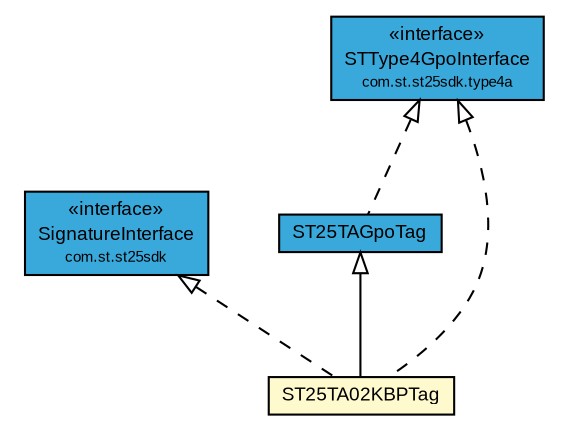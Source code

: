 #!/usr/local/bin/dot
#
# Class diagram 
# Generated by UMLGraph version R5_7_2-3-gee82a7 (http://www.umlgraph.org/)
#

digraph G {
	edge [fontname="arial",fontsize=10,labelfontname="arial",labelfontsize=10];
	node [fontname="arial",fontsize=10,shape=plaintext];
	nodesep=0.25;
	ranksep=0.5;
	// com.st.st25sdk.SignatureInterface
	c34682 [label=<<table title="com.st.st25sdk.SignatureInterface" border="0" cellborder="1" cellspacing="0" cellpadding="2" port="p" bgcolor="#39a9dc" href="../../SignatureInterface.html">
		<tr><td><table border="0" cellspacing="0" cellpadding="1">
<tr><td align="center" balign="center"> &#171;interface&#187; </td></tr>
<tr><td align="center" balign="center"> SignatureInterface </td></tr>
<tr><td align="center" balign="center"><font point-size="7.0"> com.st.st25sdk </font></td></tr>
		</table></td></tr>
		</table>>, URL="../../SignatureInterface.html", fontname="arial", fontcolor="black", fontsize=9.0];
	// com.st.st25sdk.type4a.STType4GpoInterface
	c34799 [label=<<table title="com.st.st25sdk.type4a.STType4GpoInterface" border="0" cellborder="1" cellspacing="0" cellpadding="2" port="p" bgcolor="#39a9dc" href="../STType4GpoInterface.html">
		<tr><td><table border="0" cellspacing="0" cellpadding="1">
<tr><td align="center" balign="center"> &#171;interface&#187; </td></tr>
<tr><td align="center" balign="center"> STType4GpoInterface </td></tr>
<tr><td align="center" balign="center"><font point-size="7.0"> com.st.st25sdk.type4a </font></td></tr>
		</table></td></tr>
		</table>>, URL="../STType4GpoInterface.html", fontname="arial", fontcolor="black", fontsize=9.0];
	// com.st.st25sdk.type4a.st25ta.ST25TAGpoTag
	c34820 [label=<<table title="com.st.st25sdk.type4a.st25ta.ST25TAGpoTag" border="0" cellborder="1" cellspacing="0" cellpadding="2" port="p" bgcolor="#39a9dc" href="./ST25TAGpoTag.html">
		<tr><td><table border="0" cellspacing="0" cellpadding="1">
<tr><td align="center" balign="center"> ST25TAGpoTag </td></tr>
		</table></td></tr>
		</table>>, URL="./ST25TAGpoTag.html", fontname="arial", fontcolor="black", fontsize=9.0];
	// com.st.st25sdk.type4a.st25ta.ST25TA02KBPTag
	c34827 [label=<<table title="com.st.st25sdk.type4a.st25ta.ST25TA02KBPTag" border="0" cellborder="1" cellspacing="0" cellpadding="2" port="p" bgcolor="lemonChiffon" href="./ST25TA02KBPTag.html">
		<tr><td><table border="0" cellspacing="0" cellpadding="1">
<tr><td align="center" balign="center"> ST25TA02KBPTag </td></tr>
		</table></td></tr>
		</table>>, URL="./ST25TA02KBPTag.html", fontname="arial", fontcolor="black", fontsize=9.0];
	//com.st.st25sdk.type4a.st25ta.ST25TAGpoTag implements com.st.st25sdk.type4a.STType4GpoInterface
	c34799:p -> c34820:p [dir=back,arrowtail=empty,style=dashed];
	//com.st.st25sdk.type4a.st25ta.ST25TA02KBPTag extends com.st.st25sdk.type4a.st25ta.ST25TAGpoTag
	c34820:p -> c34827:p [dir=back,arrowtail=empty];
	//com.st.st25sdk.type4a.st25ta.ST25TA02KBPTag implements com.st.st25sdk.type4a.STType4GpoInterface
	c34799:p -> c34827:p [dir=back,arrowtail=empty,style=dashed];
	//com.st.st25sdk.type4a.st25ta.ST25TA02KBPTag implements com.st.st25sdk.SignatureInterface
	c34682:p -> c34827:p [dir=back,arrowtail=empty,style=dashed];
}

